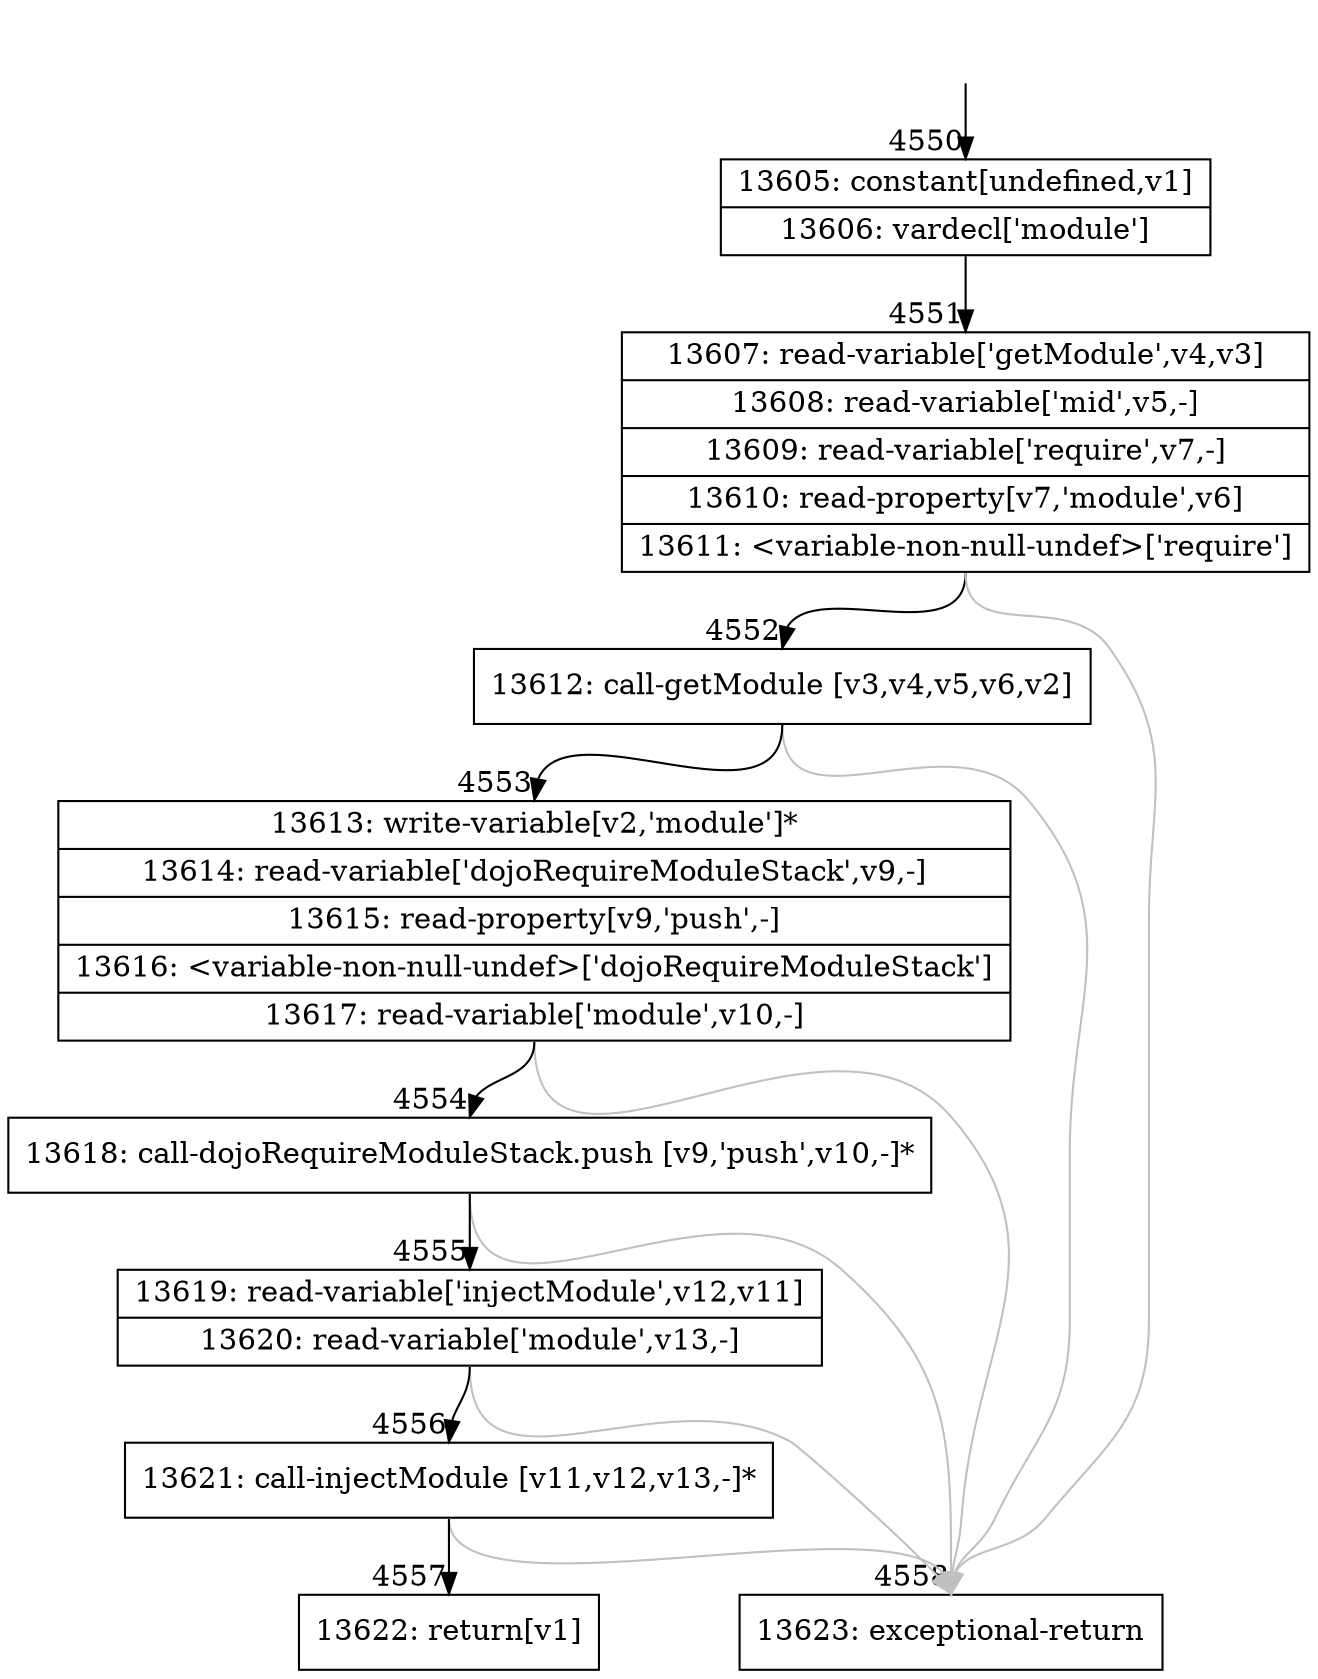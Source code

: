 digraph {
rankdir="TD"
BB_entry331[shape=none,label=""];
BB_entry331 -> BB4550 [tailport=s, headport=n, headlabel="    4550"]
BB4550 [shape=record label="{13605: constant[undefined,v1]|13606: vardecl['module']}" ] 
BB4550 -> BB4551 [tailport=s, headport=n, headlabel="      4551"]
BB4551 [shape=record label="{13607: read-variable['getModule',v4,v3]|13608: read-variable['mid',v5,-]|13609: read-variable['require',v7,-]|13610: read-property[v7,'module',v6]|13611: \<variable-non-null-undef\>['require']}" ] 
BB4551 -> BB4552 [tailport=s, headport=n, headlabel="      4552"]
BB4551 -> BB4558 [tailport=s, headport=n, color=gray, headlabel="      4558"]
BB4552 [shape=record label="{13612: call-getModule [v3,v4,v5,v6,v2]}" ] 
BB4552 -> BB4553 [tailport=s, headport=n, headlabel="      4553"]
BB4552 -> BB4558 [tailport=s, headport=n, color=gray]
BB4553 [shape=record label="{13613: write-variable[v2,'module']*|13614: read-variable['dojoRequireModuleStack',v9,-]|13615: read-property[v9,'push',-]|13616: \<variable-non-null-undef\>['dojoRequireModuleStack']|13617: read-variable['module',v10,-]}" ] 
BB4553 -> BB4554 [tailport=s, headport=n, headlabel="      4554"]
BB4553 -> BB4558 [tailport=s, headport=n, color=gray]
BB4554 [shape=record label="{13618: call-dojoRequireModuleStack.push [v9,'push',v10,-]*}" ] 
BB4554 -> BB4555 [tailport=s, headport=n, headlabel="      4555"]
BB4554 -> BB4558 [tailport=s, headport=n, color=gray]
BB4555 [shape=record label="{13619: read-variable['injectModule',v12,v11]|13620: read-variable['module',v13,-]}" ] 
BB4555 -> BB4556 [tailport=s, headport=n, headlabel="      4556"]
BB4555 -> BB4558 [tailport=s, headport=n, color=gray]
BB4556 [shape=record label="{13621: call-injectModule [v11,v12,v13,-]*}" ] 
BB4556 -> BB4557 [tailport=s, headport=n, headlabel="      4557"]
BB4556 -> BB4558 [tailport=s, headport=n, color=gray]
BB4557 [shape=record label="{13622: return[v1]}" ] 
BB4558 [shape=record label="{13623: exceptional-return}" ] 
//#$~ 6277
}
